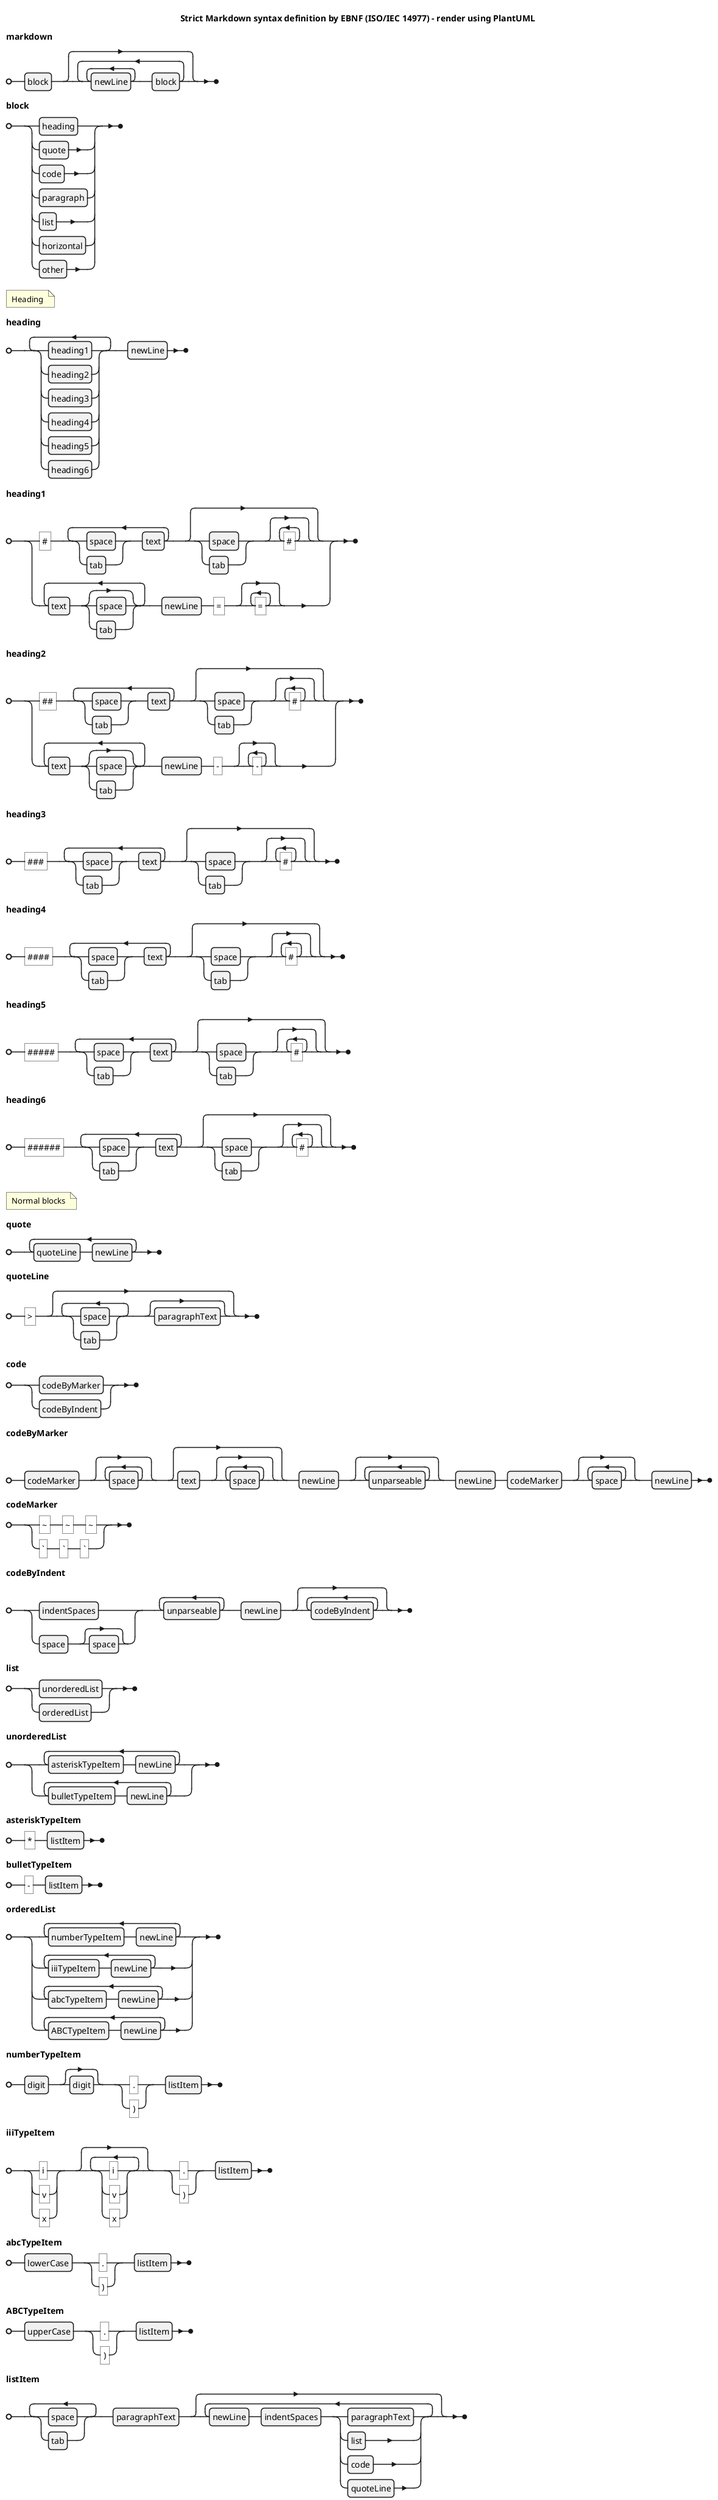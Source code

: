 @startebnf
title Strict Markdown syntax definition by EBNF (ISO/IEC 14977) - render using PlantUML
  
markdown      = block, {{newLine}-, block};
block         = heading | quote | code | paragraph | list | horizontal | other;
 
(* Heading *)
heading       = {heading1 | heading2 | heading3 | heading4 | heading5 | heading6}-, newLine ;
heading1      = "#", {( space | tab ), text}-, [ (space | tab), {"#"}] | { text, [ space | tab ] }-, newLine, "=", {"="};
heading2      = "##", {( space | tab ), text}-, [ (space | tab), {"#"}] | { text, [ space | tab ] }-, newLine, "-", {"-"} ;
heading3      = "###", {( space | tab ), text}-, [ (space | tab), {"#"}] ;
heading4      = "####", {( space | tab ), text}-, [ (space | tab), {"#"}] ;
heading5      = "#####", {( space | tab ), text}-, [ (space | tab), {"#"}] ;
heading6      = "######", {( space | tab ), text}-, [ (space | tab), {"#"}] ;
 
(* Normal blocks *)
quote         = {quoteLine, newLine}-;
quoteLine     = ">", [ { space | tab }-, [paragraphText]];

code          = codeByMarker | codeByIndent;
codeByMarker  = codeMarker, {space}, [text, {space}], newLine, {unparseable}, newLine, codeMarker, {space}, newLine;
codeMarker    = ("~", "~", "~" | "`", "`", "`");

codeByIndent  = (indentSpaces | space, [space]), {unparseable}-, newLine, {codeByIndent};
 
list          = unorderedList | orderedList;
unorderedList = {asteriskTypeItem, newLine}- | {bulletTypeItem, newLine}-;

asteriskTypeItem = "*", listItem;
bulletTypeItem = "-", listItem;

orderedList = {numberTypeItem, newLine}-  | {iiiTypeItem, newLine}- | {abcTypeItem, newLine}- | {ABCTypeItem, newLine}-;

numberTypeItem = digit, [digit], ("." | ")"), listItem;
iiiTypeItem = ("i" | "v" | "x"), {("i" | "v" | "x")}, ("." | ")"), listItem;
abcTypeItem = lowerCase,("." | ")"), listItem;
ABCTypeItem = upperCase,("." | ")"), listItem;

listItem = {space | tab}-, paragraphText, {newLine, indentSpaces, (paragraphText | list | code | quoteLine)};

indentSpaces   = indentSpace1 | indentSpace2 | indentSpace3;
indentSpace1   = space, space, space, [space] | tab;
indentSpace2   = indentSpace1, (space, space, space, [space] | tab);
indentSpace3   = indentSpace2, (space, space, space, [space] | tab);

horizontal    = ("-", "-", {"-"} | "_", "_", {"_"} | "=", "=", {"="}), newLine;

(* paragraph and inline text *) 

other = { unparseable }, newLine ;

paragraph     = paragraphText, {newLine, paragraphText}, newLine ;

paragraphText = { (text | bold | italic | inlineCode | underline | link), {space | tab} }-;

bold          = "*", "*", {(text | italic | link | inlineCode | underline), {space | tab} }-, "*", "*";
italic        = "*", {(text | link | inlineCode | underline), {space | tab} }-, "*";
underline     =  "_", "_", {(text | inlineCode), {space | tab}}-, "_", "_" ;
inlineCode    = "`", {text | space | tab | "*" }-, "`" ;

link          = "[", { text |  space | tab }, "]", "(", url, ")" ;
image          = "!", ["[", { text |  space | tab }, "]"], "(", url, ")" ;

unparseable    = {(text | specialCharacter | controlCharacter), {space | tab}}-;

(* characters *) 
text          = letter | digit | other;
newLine       = ["\r"], "\n";
 
lowerCase     = "a" | "b" | "c" | "..." | "z";
upperCase     = "A" | "B" | "C" | "..." | "Z";
letter        = lowerCase | upperCase;
digit         = "0" | "1" | "2" | "3" | "4" | "5" | "6" | "7" | "8" | "9" ;
other         = "'" | '"' | "," | "." | "?" | "!" | ":" | ";" | "#" | "&" | "<" | "/" | "=" | "_" | "@" | "-" | ">" | "+" | "~";
specialCharacter = "*" | "`";
controlCharacter = "\0" | "\\";

space         = "\s";
tab           = "\t";

url           = letter, {letter | digit | "." | "?" | "!" | ":" | "-" | "_" | "/" | "+" } ;

@endebnf
